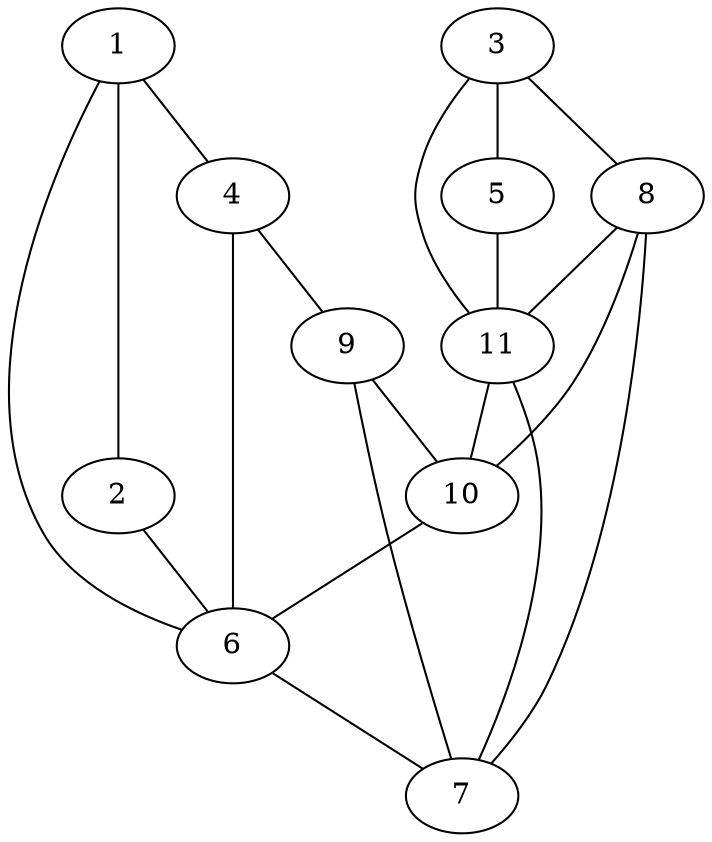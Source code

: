 graph pdb1a08 {
	1	 [aaLength=3,
		sequence=vanDerWaals,
		type=0];
	2	 [aaLength=8,
		sequence=vanDerWaals,
		type=0];
	1 -- 2	 [distance0="18.44596",
		frequency=1,
		type0=1];
	4	 [aaLength=8,
		sequence=vanDerWaals,
		type=0];
	1 -- 4	 [distance0="27.21538",
		frequency=1,
		type0=2];
	6	 [aaLength=5,
		sequence=vanDerWaals,
		type=1];
	1 -- 6	 [distance0="69.22626",
		frequency=1,
		type0=3];
	2 -- 6	 [distance0="51.73211",
		distance1="0.0",
		frequency=2,
		type0=3,
		type1=4];
	3	 [aaLength=10,
		sequence=vanDerWaals,
		type=0];
	8	 [aaLength=9,
		sequence=vanDerWaals,
		type=1];
	3 -- 8	 [distance0="57.48947",
		frequency=1,
		type0=2];
	5	 [aaLength=10,
		sequence=vanDerWaals,
		type=0];
	3 -- 5	 [distance0="16.01178",
		frequency=1,
		type0=1];
	11	 [aaLength=9,
		sequence=vanDerWaals,
		type=1];
	3 -- 11	 [distance0="57.48947",
		frequency=1,
		type0=3];
	4 -- 6	 [distance0="49.31864",
		frequency=1,
		type0=3];
	9	 [aaLength=5,
		sequence=vanDerWaals,
		type=1];
	4 -- 9	 [distance0="0.0",
		frequency=1,
		type0=4];
	5 -- 11	 [distance0="47.40643",
		frequency=1,
		type0=3];
	7	 [aaLength=9,
		sequence=vanDerWaals,
		type=1];
	6 -- 7	 [distance0="12.0",
		distance1="0.0",
		frequency=2,
		type0=2,
		type1=4];
	10	 [aaLength=9,
		sequence=vanDerWaals,
		type=1];
	8 -- 10	 [distance0="12.0",
		frequency=1,
		type0=3];
	8 -- 7	 [distance0="12.0",
		frequency=1,
		type0=2];
	8 -- 11	 [distance0="0.0",
		frequency=1,
		type0=1];
	9 -- 10	 [distance0="12.0",
		distance1="0.0",
		frequency=2,
		type0=3,
		type1=4];
	9 -- 7	 [distance0="12.0",
		frequency=1,
		type0=2];
	10 -- 6	 [distance0="12.0",
		frequency=1,
		type0=2];
	11 -- 10	 [distance0="12.0",
		frequency=1,
		type0=3];
	11 -- 7	 [distance0="12.0",
		frequency=1,
		type0=2];
}

